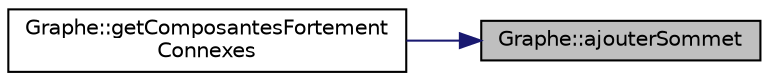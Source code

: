 digraph "Graphe::ajouterSommet"
{
 // LATEX_PDF_SIZE
  edge [fontname="Helvetica",fontsize="10",labelfontname="Helvetica",labelfontsize="10"];
  node [fontname="Helvetica",fontsize="10",shape=record];
  rankdir="RL";
  Node1 [label="Graphe::ajouterSommet",height=0.2,width=0.4,color="black", fillcolor="grey75", style="filled", fontcolor="black",tooltip="Ajout d'un sommet au graphe."];
  Node1 -> Node2 [dir="back",color="midnightblue",fontsize="10",style="solid",fontname="Helvetica"];
  Node2 [label="Graphe::getComposantesFortement\lConnexes",height=0.2,width=0.4,color="black", fillcolor="white", style="filled",URL="$class_graphe.html#a56f79e664583f44282e61f0b91828ba1",tooltip="Détermine les composantes fortement connexes et les mémorise dans un conteneur passé en paramètre."];
}
